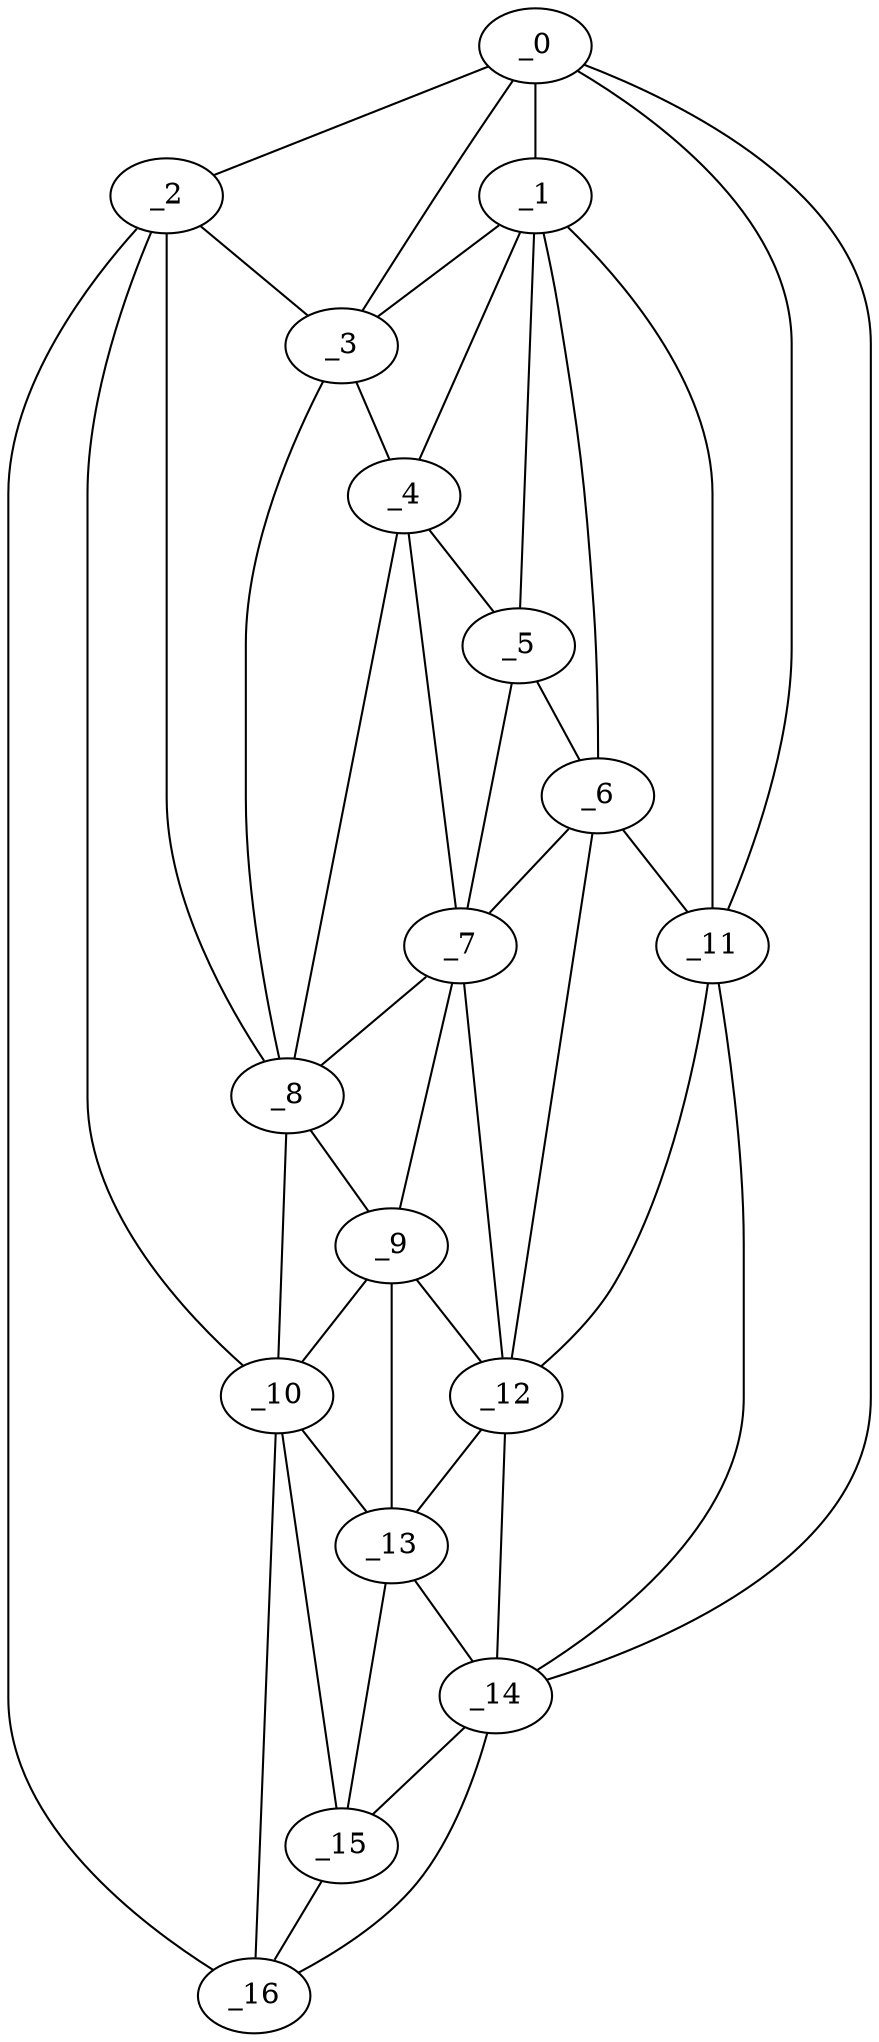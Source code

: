 graph "obj86__40.gxl" {
	_0	 [x=30,
		y=14];
	_1	 [x=58,
		y=23];
	_0 -- _1	 [valence=2];
	_2	 [x=66,
		y=71];
	_0 -- _2	 [valence=1];
	_3	 [x=69,
		y=59];
	_0 -- _3	 [valence=2];
	_11	 [x=91,
		y=20];
	_0 -- _11	 [valence=2];
	_14	 [x=100,
		y=19];
	_0 -- _14	 [valence=1];
	_1 -- _3	 [valence=2];
	_4	 [x=71,
		y=53];
	_1 -- _4	 [valence=2];
	_5	 [x=74,
		y=24];
	_1 -- _5	 [valence=1];
	_6	 [x=79,
		y=23];
	_1 -- _6	 [valence=2];
	_1 -- _11	 [valence=1];
	_2 -- _3	 [valence=2];
	_8	 [x=81,
		y=57];
	_2 -- _8	 [valence=2];
	_10	 [x=88,
		y=64];
	_2 -- _10	 [valence=2];
	_16	 [x=101,
		y=74];
	_2 -- _16	 [valence=1];
	_3 -- _4	 [valence=1];
	_3 -- _8	 [valence=2];
	_4 -- _5	 [valence=1];
	_7	 [x=79,
		y=49];
	_4 -- _7	 [valence=1];
	_4 -- _8	 [valence=2];
	_5 -- _6	 [valence=2];
	_5 -- _7	 [valence=2];
	_6 -- _7	 [valence=2];
	_6 -- _11	 [valence=2];
	_12	 [x=92,
		y=41];
	_6 -- _12	 [valence=1];
	_7 -- _8	 [valence=2];
	_9	 [x=87,
		y=49];
	_7 -- _9	 [valence=2];
	_7 -- _12	 [valence=1];
	_8 -- _9	 [valence=1];
	_8 -- _10	 [valence=1];
	_9 -- _10	 [valence=2];
	_9 -- _12	 [valence=2];
	_13	 [x=96,
		y=54];
	_9 -- _13	 [valence=2];
	_10 -- _13	 [valence=1];
	_15	 [x=100,
		y=61];
	_10 -- _15	 [valence=2];
	_10 -- _16	 [valence=2];
	_11 -- _12	 [valence=2];
	_11 -- _14	 [valence=2];
	_12 -- _13	 [valence=2];
	_12 -- _14	 [valence=2];
	_13 -- _14	 [valence=2];
	_13 -- _15	 [valence=2];
	_14 -- _15	 [valence=1];
	_14 -- _16	 [valence=1];
	_15 -- _16	 [valence=1];
}
